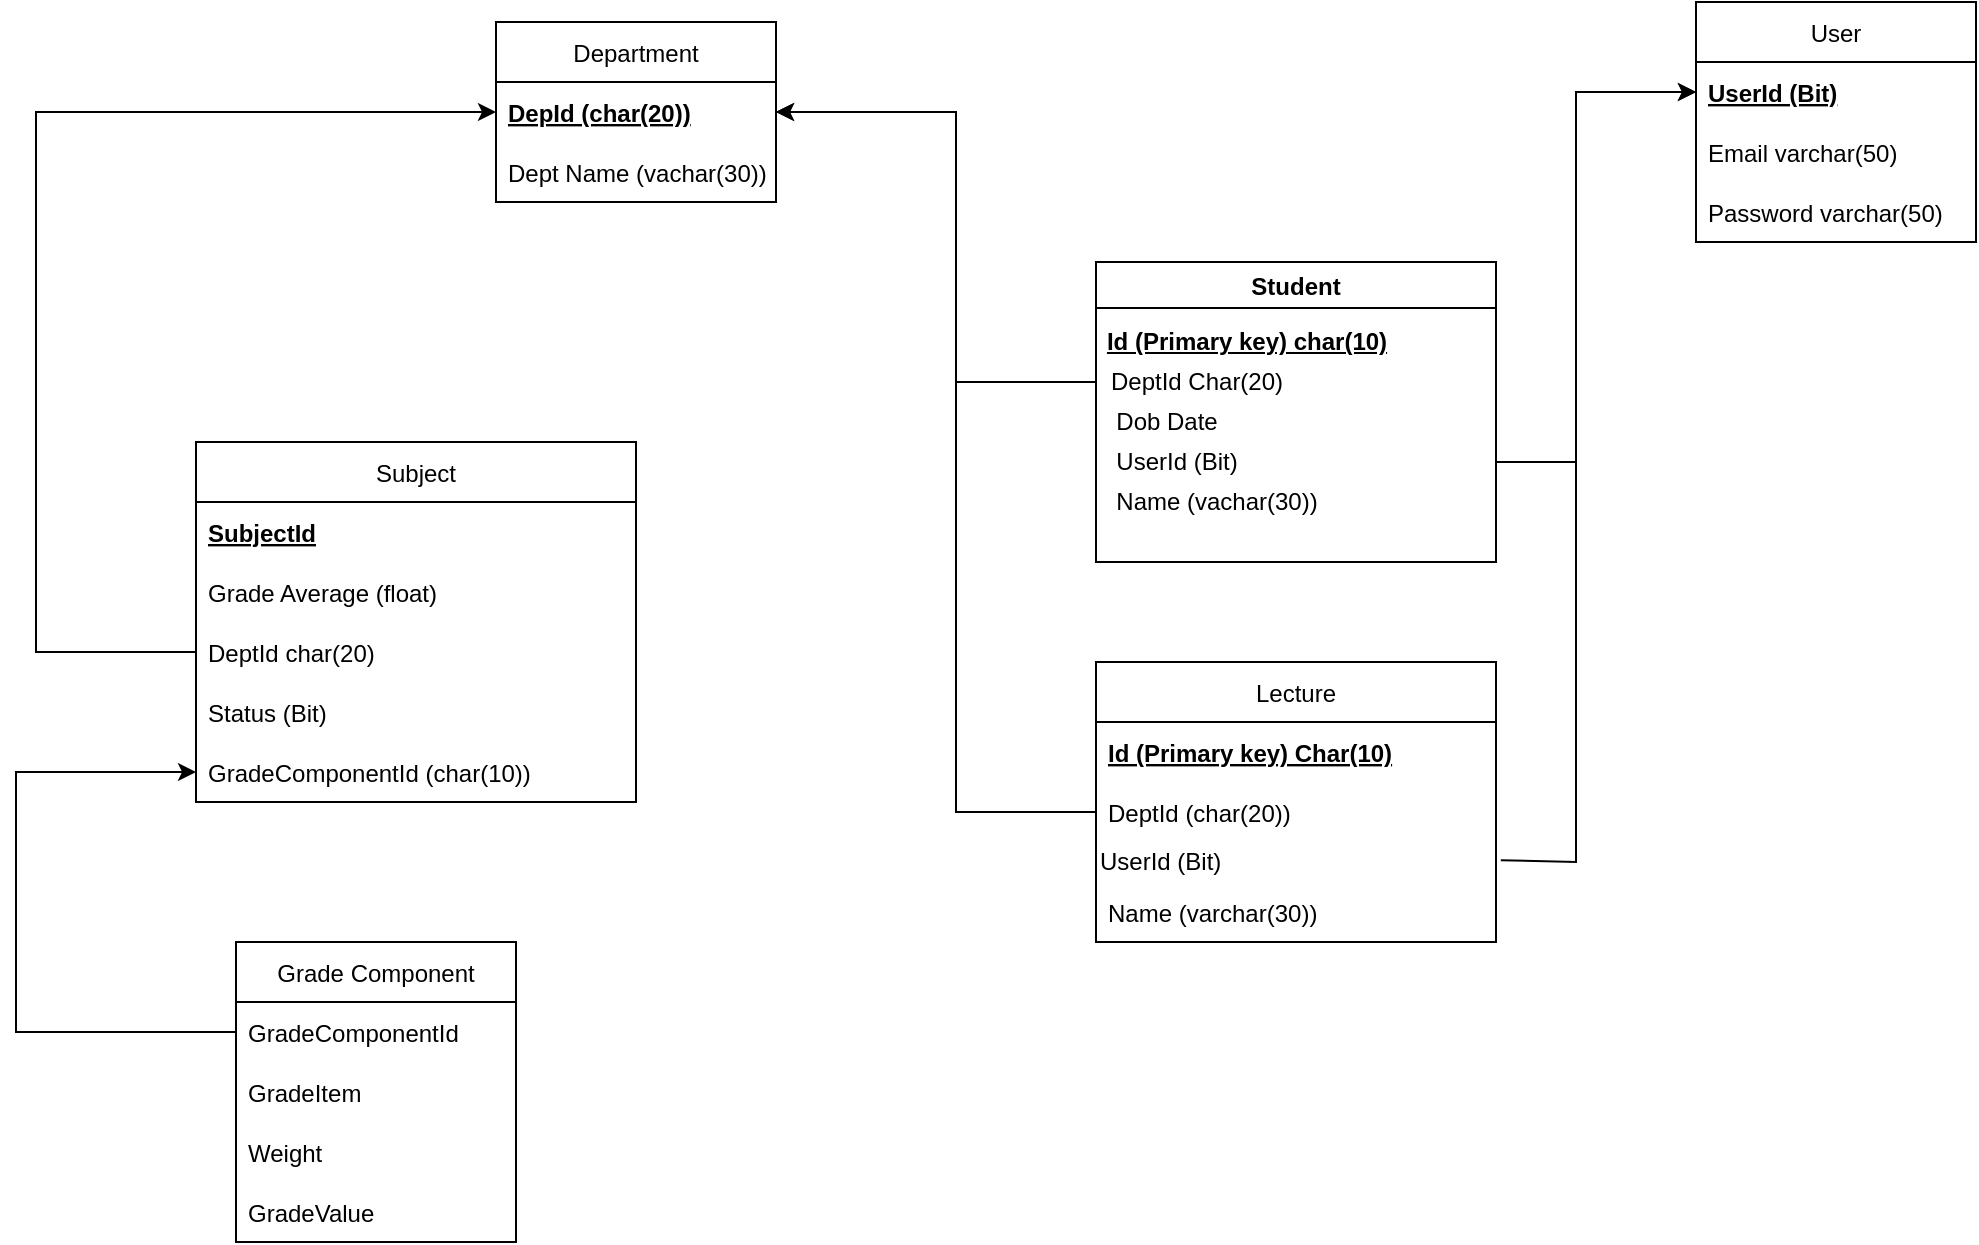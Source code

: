 <mxfile version="19.0.0" type="device"><diagram id="An8ysltytwNme7acsFaw" name="Page-1"><mxGraphModel dx="1117" dy="611" grid="1" gridSize="10" guides="1" tooltips="1" connect="1" arrows="1" fold="1" page="1" pageScale="1" pageWidth="1700" pageHeight="1100" math="0" shadow="0"><root><mxCell id="0"/><mxCell id="1" parent="0"/><mxCell id="jgv5pVVSeLkEHp6k7x39-1" value="Student" style="swimlane;" vertex="1" parent="1"><mxGeometry x="700" y="350" width="200" height="150" as="geometry"/></mxCell><mxCell id="jgv5pVVSeLkEHp6k7x39-2" value="&lt;u&gt;&lt;b&gt;Id (Primary key) char(10)&lt;/b&gt;&lt;/u&gt;" style="text;html=1;align=center;verticalAlign=middle;resizable=0;points=[];autosize=1;strokeColor=none;fillColor=none;" vertex="1" parent="jgv5pVVSeLkEHp6k7x39-1"><mxGeometry x="-5" y="30" width="160" height="20" as="geometry"/></mxCell><mxCell id="jgv5pVVSeLkEHp6k7x39-4" value="Dob Date" style="text;html=1;align=center;verticalAlign=middle;resizable=0;points=[];autosize=1;strokeColor=none;fillColor=none;" vertex="1" parent="jgv5pVVSeLkEHp6k7x39-1"><mxGeometry y="70" width="70" height="20" as="geometry"/></mxCell><mxCell id="jgv5pVVSeLkEHp6k7x39-5" value="UserId (Bit)" style="text;html=1;align=center;verticalAlign=middle;resizable=0;points=[];autosize=1;strokeColor=none;fillColor=none;" vertex="1" parent="jgv5pVVSeLkEHp6k7x39-1"><mxGeometry y="90" width="80" height="20" as="geometry"/></mxCell><mxCell id="jgv5pVVSeLkEHp6k7x39-6" value="Name (vachar(30))" style="text;html=1;align=center;verticalAlign=middle;resizable=0;points=[];autosize=1;strokeColor=none;fillColor=none;" vertex="1" parent="jgv5pVVSeLkEHp6k7x39-1"><mxGeometry y="110" width="120" height="20" as="geometry"/></mxCell><mxCell id="jgv5pVVSeLkEHp6k7x39-7" value="Department" style="swimlane;fontStyle=0;childLayout=stackLayout;horizontal=1;startSize=30;horizontalStack=0;resizeParent=1;resizeParentMax=0;resizeLast=0;collapsible=1;marginBottom=0;" vertex="1" parent="1"><mxGeometry x="400" y="230" width="140" height="90" as="geometry"/></mxCell><mxCell id="jgv5pVVSeLkEHp6k7x39-8" value="DepId (char(20))" style="text;strokeColor=none;fillColor=none;align=left;verticalAlign=middle;spacingLeft=4;spacingRight=4;overflow=hidden;points=[[0,0.5],[1,0.5]];portConstraint=eastwest;rotatable=0;fontStyle=5" vertex="1" parent="jgv5pVVSeLkEHp6k7x39-7"><mxGeometry y="30" width="140" height="30" as="geometry"/></mxCell><mxCell id="jgv5pVVSeLkEHp6k7x39-9" value="Dept Name (vachar(30))" style="text;strokeColor=none;fillColor=none;align=left;verticalAlign=middle;spacingLeft=4;spacingRight=4;overflow=hidden;points=[[0,0.5],[1,0.5]];portConstraint=eastwest;rotatable=0;" vertex="1" parent="jgv5pVVSeLkEHp6k7x39-7"><mxGeometry y="60" width="140" height="30" as="geometry"/></mxCell><mxCell id="jgv5pVVSeLkEHp6k7x39-13" style="edgeStyle=orthogonalEdgeStyle;rounded=0;orthogonalLoop=1;jettySize=auto;html=1;entryX=1;entryY=0.5;entryDx=0;entryDy=0;" edge="1" parent="1" source="jgv5pVVSeLkEHp6k7x39-3" target="jgv5pVVSeLkEHp6k7x39-8"><mxGeometry relative="1" as="geometry"><Array as="points"><mxPoint x="630" y="410"/><mxPoint x="630" y="275"/></Array></mxGeometry></mxCell><mxCell id="jgv5pVVSeLkEHp6k7x39-3" value="DeptId Char(20)" style="text;html=1;align=center;verticalAlign=middle;resizable=0;points=[];autosize=1;strokeColor=none;fillColor=none;" vertex="1" parent="1"><mxGeometry x="700" y="400" width="100" height="20" as="geometry"/></mxCell><mxCell id="jgv5pVVSeLkEHp6k7x39-14" value="Lecture" style="swimlane;fontStyle=0;childLayout=stackLayout;horizontal=1;startSize=30;horizontalStack=0;resizeParent=1;resizeParentMax=0;resizeLast=0;collapsible=1;marginBottom=0;" vertex="1" parent="1"><mxGeometry x="700" y="550" width="200" height="140" as="geometry"/></mxCell><mxCell id="jgv5pVVSeLkEHp6k7x39-15" value="Id (Primary key) Char(10)" style="text;strokeColor=none;fillColor=none;align=left;verticalAlign=middle;spacingLeft=4;spacingRight=4;overflow=hidden;points=[[0,0.5],[1,0.5]];portConstraint=eastwest;rotatable=0;fontStyle=5" vertex="1" parent="jgv5pVVSeLkEHp6k7x39-14"><mxGeometry y="30" width="200" height="30" as="geometry"/></mxCell><mxCell id="jgv5pVVSeLkEHp6k7x39-16" value="DeptId (char(20))" style="text;strokeColor=none;fillColor=none;align=left;verticalAlign=middle;spacingLeft=4;spacingRight=4;overflow=hidden;points=[[0,0.5],[1,0.5]];portConstraint=eastwest;rotatable=0;" vertex="1" parent="jgv5pVVSeLkEHp6k7x39-14"><mxGeometry y="60" width="200" height="30" as="geometry"/></mxCell><mxCell id="jgv5pVVSeLkEHp6k7x39-19" value="UserId (Bit)" style="text;html=1;align=left;verticalAlign=middle;resizable=0;points=[];autosize=1;strokeColor=none;fillColor=none;" vertex="1" parent="jgv5pVVSeLkEHp6k7x39-14"><mxGeometry y="90" width="200" height="20" as="geometry"/></mxCell><mxCell id="jgv5pVVSeLkEHp6k7x39-17" value="Name (varchar(30))" style="text;strokeColor=none;fillColor=none;align=left;verticalAlign=middle;spacingLeft=4;spacingRight=4;overflow=hidden;points=[[0,0.5],[1,0.5]];portConstraint=eastwest;rotatable=0;" vertex="1" parent="jgv5pVVSeLkEHp6k7x39-14"><mxGeometry y="110" width="200" height="30" as="geometry"/></mxCell><mxCell id="jgv5pVVSeLkEHp6k7x39-20" value="" style="endArrow=classic;html=1;rounded=0;exitX=0;exitY=0.5;exitDx=0;exitDy=0;entryX=1;entryY=0.5;entryDx=0;entryDy=0;" edge="1" parent="1" source="jgv5pVVSeLkEHp6k7x39-16" target="jgv5pVVSeLkEHp6k7x39-8"><mxGeometry width="50" height="50" relative="1" as="geometry"><mxPoint x="750" y="580" as="sourcePoint"/><mxPoint x="630" y="400" as="targetPoint"/><Array as="points"><mxPoint x="630" y="625"/><mxPoint x="630" y="275"/></Array></mxGeometry></mxCell><mxCell id="jgv5pVVSeLkEHp6k7x39-21" value="User" style="swimlane;fontStyle=0;childLayout=stackLayout;horizontal=1;startSize=30;horizontalStack=0;resizeParent=1;resizeParentMax=0;resizeLast=0;collapsible=1;marginBottom=0;" vertex="1" parent="1"><mxGeometry x="1000" y="220" width="140" height="120" as="geometry"/></mxCell><mxCell id="jgv5pVVSeLkEHp6k7x39-22" value="UserId (Bit)" style="text;strokeColor=none;fillColor=none;align=left;verticalAlign=middle;spacingLeft=4;spacingRight=4;overflow=hidden;points=[[0,0.5],[1,0.5]];portConstraint=eastwest;rotatable=0;fontStyle=5" vertex="1" parent="jgv5pVVSeLkEHp6k7x39-21"><mxGeometry y="30" width="140" height="30" as="geometry"/></mxCell><mxCell id="jgv5pVVSeLkEHp6k7x39-23" value="Email varchar(50)" style="text;strokeColor=none;fillColor=none;align=left;verticalAlign=middle;spacingLeft=4;spacingRight=4;overflow=hidden;points=[[0,0.5],[1,0.5]];portConstraint=eastwest;rotatable=0;" vertex="1" parent="jgv5pVVSeLkEHp6k7x39-21"><mxGeometry y="60" width="140" height="30" as="geometry"/></mxCell><mxCell id="jgv5pVVSeLkEHp6k7x39-24" value="Password varchar(50)" style="text;strokeColor=none;fillColor=none;align=left;verticalAlign=middle;spacingLeft=4;spacingRight=4;overflow=hidden;points=[[0,0.5],[1,0.5]];portConstraint=eastwest;rotatable=0;" vertex="1" parent="jgv5pVVSeLkEHp6k7x39-21"><mxGeometry y="90" width="140" height="30" as="geometry"/></mxCell><mxCell id="jgv5pVVSeLkEHp6k7x39-25" value="" style="endArrow=classic;html=1;rounded=0;entryX=0;entryY=0.5;entryDx=0;entryDy=0;" edge="1" parent="1" target="jgv5pVVSeLkEHp6k7x39-22"><mxGeometry width="50" height="50" relative="1" as="geometry"><mxPoint x="900" y="450" as="sourcePoint"/><mxPoint x="950" y="320" as="targetPoint"/><Array as="points"><mxPoint x="940" y="450"/><mxPoint x="940" y="265"/></Array></mxGeometry></mxCell><mxCell id="jgv5pVVSeLkEHp6k7x39-26" value="" style="endArrow=classic;html=1;rounded=0;exitX=1.012;exitY=0.456;exitDx=0;exitDy=0;exitPerimeter=0;entryX=0;entryY=0.5;entryDx=0;entryDy=0;" edge="1" parent="1" source="jgv5pVVSeLkEHp6k7x39-19" target="jgv5pVVSeLkEHp6k7x39-22"><mxGeometry width="50" height="50" relative="1" as="geometry"><mxPoint x="900" y="540" as="sourcePoint"/><mxPoint x="940" y="450" as="targetPoint"/><Array as="points"><mxPoint x="940" y="650"/><mxPoint x="940" y="265"/></Array></mxGeometry></mxCell><mxCell id="jgv5pVVSeLkEHp6k7x39-27" value="Subject" style="swimlane;fontStyle=0;childLayout=stackLayout;horizontal=1;startSize=30;horizontalStack=0;resizeParent=1;resizeParentMax=0;resizeLast=0;collapsible=1;marginBottom=0;" vertex="1" parent="1"><mxGeometry x="250" y="440" width="220" height="180" as="geometry"/></mxCell><mxCell id="jgv5pVVSeLkEHp6k7x39-28" value="SubjectId" style="text;strokeColor=none;fillColor=none;align=left;verticalAlign=middle;spacingLeft=4;spacingRight=4;overflow=hidden;points=[[0,0.5],[1,0.5]];portConstraint=eastwest;rotatable=0;fontStyle=5" vertex="1" parent="jgv5pVVSeLkEHp6k7x39-27"><mxGeometry y="30" width="220" height="30" as="geometry"/></mxCell><mxCell id="jgv5pVVSeLkEHp6k7x39-29" value="Grade Average (float)" style="text;strokeColor=none;fillColor=none;align=left;verticalAlign=middle;spacingLeft=4;spacingRight=4;overflow=hidden;points=[[0,0.5],[1,0.5]];portConstraint=eastwest;rotatable=0;" vertex="1" parent="jgv5pVVSeLkEHp6k7x39-27"><mxGeometry y="60" width="220" height="30" as="geometry"/></mxCell><mxCell id="jgv5pVVSeLkEHp6k7x39-31" value="DeptId char(20)" style="text;strokeColor=none;fillColor=none;align=left;verticalAlign=middle;spacingLeft=4;spacingRight=4;overflow=hidden;points=[[0,0.5],[1,0.5]];portConstraint=eastwest;rotatable=0;" vertex="1" parent="jgv5pVVSeLkEHp6k7x39-27"><mxGeometry y="90" width="220" height="30" as="geometry"/></mxCell><mxCell id="jgv5pVVSeLkEHp6k7x39-30" value="Status (Bit)" style="text;strokeColor=none;fillColor=none;align=left;verticalAlign=middle;spacingLeft=4;spacingRight=4;overflow=hidden;points=[[0,0.5],[1,0.5]];portConstraint=eastwest;rotatable=0;" vertex="1" parent="jgv5pVVSeLkEHp6k7x39-27"><mxGeometry y="120" width="220" height="30" as="geometry"/></mxCell><mxCell id="jgv5pVVSeLkEHp6k7x39-32" value="GradeComponentId (char(10))" style="text;strokeColor=none;fillColor=none;align=left;verticalAlign=middle;spacingLeft=4;spacingRight=4;overflow=hidden;points=[[0,0.5],[1,0.5]];portConstraint=eastwest;rotatable=0;" vertex="1" parent="jgv5pVVSeLkEHp6k7x39-27"><mxGeometry y="150" width="220" height="30" as="geometry"/></mxCell><mxCell id="jgv5pVVSeLkEHp6k7x39-33" value="Grade Component" style="swimlane;fontStyle=0;childLayout=stackLayout;horizontal=1;startSize=30;horizontalStack=0;resizeParent=1;resizeParentMax=0;resizeLast=0;collapsible=1;marginBottom=0;" vertex="1" parent="1"><mxGeometry x="270" y="690" width="140" height="150" as="geometry"/></mxCell><mxCell id="jgv5pVVSeLkEHp6k7x39-34" value="GradeComponentId" style="text;strokeColor=none;fillColor=none;align=left;verticalAlign=middle;spacingLeft=4;spacingRight=4;overflow=hidden;points=[[0,0.5],[1,0.5]];portConstraint=eastwest;rotatable=0;" vertex="1" parent="jgv5pVVSeLkEHp6k7x39-33"><mxGeometry y="30" width="140" height="30" as="geometry"/></mxCell><mxCell id="jgv5pVVSeLkEHp6k7x39-35" value="GradeItem" style="text;strokeColor=none;fillColor=none;align=left;verticalAlign=middle;spacingLeft=4;spacingRight=4;overflow=hidden;points=[[0,0.5],[1,0.5]];portConstraint=eastwest;rotatable=0;" vertex="1" parent="jgv5pVVSeLkEHp6k7x39-33"><mxGeometry y="60" width="140" height="30" as="geometry"/></mxCell><mxCell id="jgv5pVVSeLkEHp6k7x39-37" value="Weight" style="text;strokeColor=none;fillColor=none;align=left;verticalAlign=middle;spacingLeft=4;spacingRight=4;overflow=hidden;points=[[0,0.5],[1,0.5]];portConstraint=eastwest;rotatable=0;" vertex="1" parent="jgv5pVVSeLkEHp6k7x39-33"><mxGeometry y="90" width="140" height="30" as="geometry"/></mxCell><mxCell id="jgv5pVVSeLkEHp6k7x39-36" value="GradeValue" style="text;strokeColor=none;fillColor=none;align=left;verticalAlign=middle;spacingLeft=4;spacingRight=4;overflow=hidden;points=[[0,0.5],[1,0.5]];portConstraint=eastwest;rotatable=0;" vertex="1" parent="jgv5pVVSeLkEHp6k7x39-33"><mxGeometry y="120" width="140" height="30" as="geometry"/></mxCell><mxCell id="jgv5pVVSeLkEHp6k7x39-38" style="edgeStyle=orthogonalEdgeStyle;rounded=0;orthogonalLoop=1;jettySize=auto;html=1;exitX=0;exitY=0.5;exitDx=0;exitDy=0;entryX=0;entryY=0.5;entryDx=0;entryDy=0;" edge="1" parent="1" source="jgv5pVVSeLkEHp6k7x39-34" target="jgv5pVVSeLkEHp6k7x39-32"><mxGeometry relative="1" as="geometry"><Array as="points"><mxPoint x="160" y="735"/><mxPoint x="160" y="605"/></Array></mxGeometry></mxCell><mxCell id="jgv5pVVSeLkEHp6k7x39-39" value="" style="endArrow=classic;html=1;rounded=0;exitX=0;exitY=0.5;exitDx=0;exitDy=0;entryX=0;entryY=0.5;entryDx=0;entryDy=0;" edge="1" parent="1" source="jgv5pVVSeLkEHp6k7x39-31" target="jgv5pVVSeLkEHp6k7x39-8"><mxGeometry width="50" height="50" relative="1" as="geometry"><mxPoint x="430" y="410" as="sourcePoint"/><mxPoint x="360" y="230" as="targetPoint"/><Array as="points"><mxPoint x="170" y="545"/><mxPoint x="170" y="275"/></Array></mxGeometry></mxCell></root></mxGraphModel></diagram></mxfile>